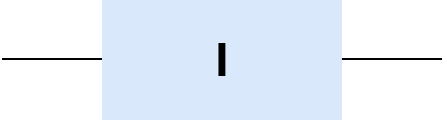<mxfile version="20.3.3" type="github"><diagram id="wJlkPhHm-UDYkRECYcP4" name="Sayfa -1"><mxGraphModel dx="862" dy="393" grid="1" gridSize="10" guides="1" tooltips="1" connect="1" arrows="1" fold="1" page="1" pageScale="1" pageWidth="827" pageHeight="1169" math="0" shadow="0"><root><mxCell id="0"/><mxCell id="1" parent="0"/><mxCell id="XYjzGrLONVGNfnRz6UDK-1" value="&lt;span style=&quot;font-size: 24px;&quot;&gt;&lt;b&gt;I&lt;/b&gt;&lt;/span&gt;" style="rounded=0;whiteSpace=wrap;html=1;fillColor=#dae8fc;strokeColor=none;" parent="1" vertex="1"><mxGeometry x="340" y="310" width="120" height="60" as="geometry"/></mxCell><mxCell id="XYjzGrLONVGNfnRz6UDK-2" value="" style="endArrow=none;html=1;rounded=0;" parent="1" edge="1"><mxGeometry width="50" height="50" relative="1" as="geometry"><mxPoint x="460" y="339.5" as="sourcePoint"/><mxPoint x="510" y="339.5" as="targetPoint"/></mxGeometry></mxCell><mxCell id="XYjzGrLONVGNfnRz6UDK-3" value="" style="endArrow=none;html=1;rounded=0;" parent="1" edge="1"><mxGeometry width="50" height="50" relative="1" as="geometry"><mxPoint x="290" y="339.5" as="sourcePoint"/><mxPoint x="340" y="339.5" as="targetPoint"/></mxGeometry></mxCell></root></mxGraphModel></diagram></mxfile>